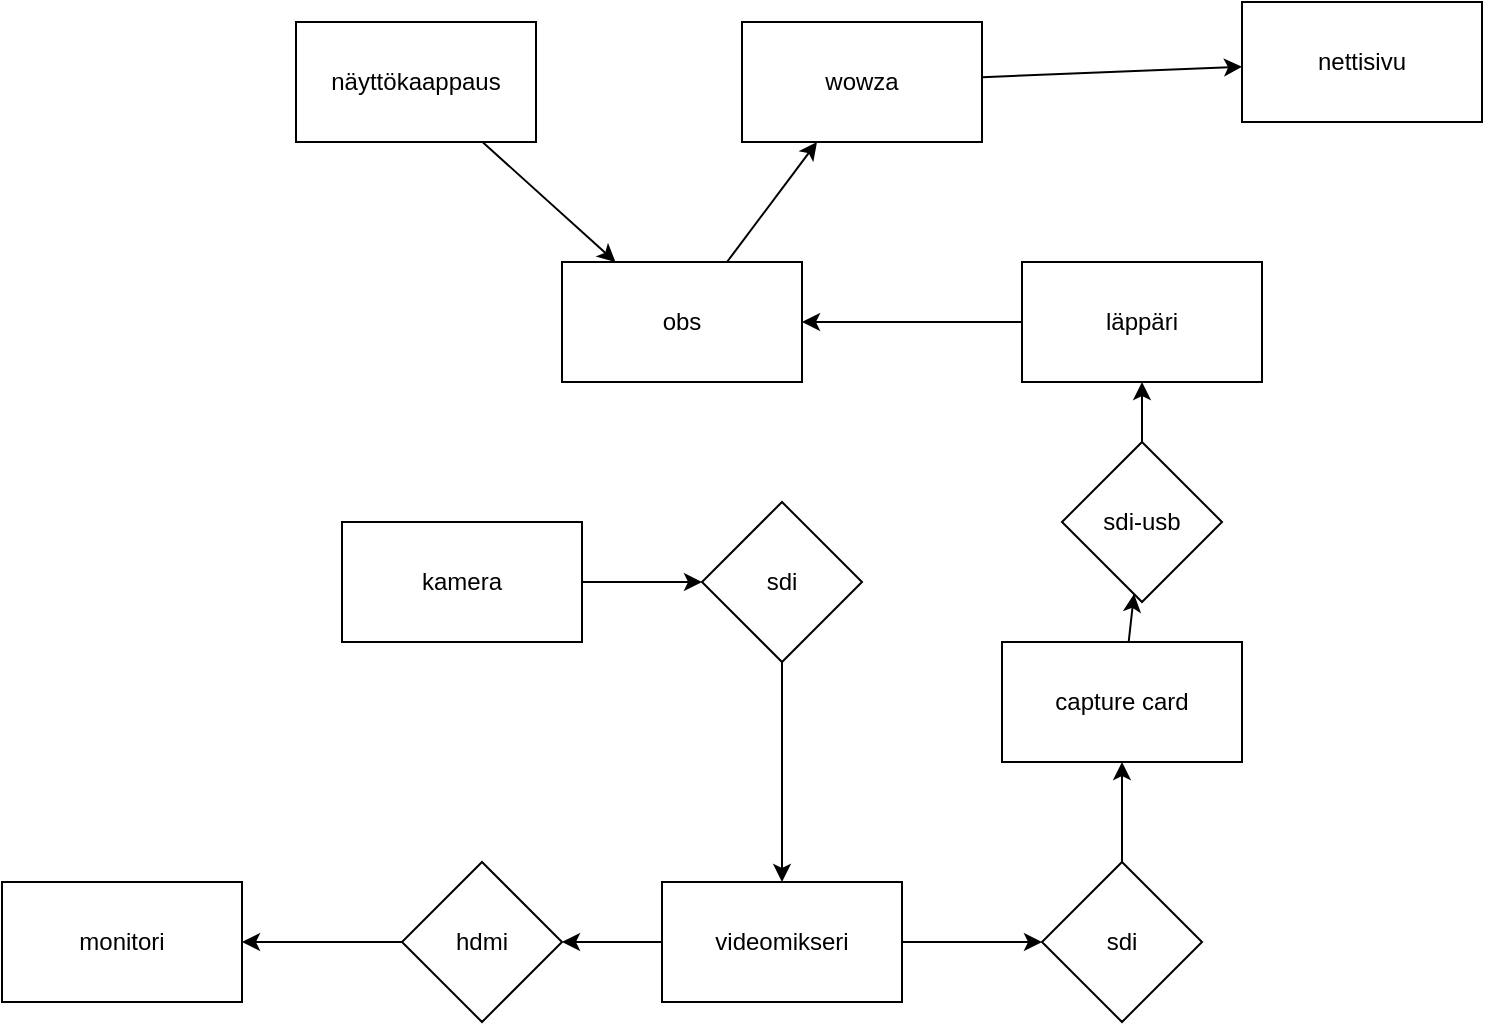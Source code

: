 <mxfile>
    <diagram id="zNbbw-xFQsBl9Di8VwZP" name="Page-1">
        <mxGraphModel dx="2256" dy="914" grid="1" gridSize="10" guides="1" tooltips="1" connect="1" arrows="1" fold="1" page="1" pageScale="1" pageWidth="827" pageHeight="1169" math="0" shadow="0">
            <root>
                <mxCell id="0"/>
                <mxCell id="1" parent="0"/>
                <mxCell id="12" style="edgeStyle=none;html=1;" edge="1" parent="1" source="2" target="3">
                    <mxGeometry relative="1" as="geometry"/>
                </mxCell>
                <mxCell id="2" value="läppäri&lt;br&gt;" style="rounded=0;whiteSpace=wrap;html=1;" vertex="1" parent="1">
                    <mxGeometry x="-50" y="230" width="120" height="60" as="geometry"/>
                </mxCell>
                <mxCell id="16" style="edgeStyle=none;html=1;" edge="1" parent="1" source="3" target="14">
                    <mxGeometry relative="1" as="geometry"/>
                </mxCell>
                <mxCell id="3" value="obs" style="rounded=0;whiteSpace=wrap;html=1;" vertex="1" parent="1">
                    <mxGeometry x="-280" y="230" width="120" height="60" as="geometry"/>
                </mxCell>
                <mxCell id="13" style="edgeStyle=none;html=1;" edge="1" parent="1" source="4" target="3">
                    <mxGeometry relative="1" as="geometry"/>
                </mxCell>
                <mxCell id="4" value="näyttökaappaus" style="rounded=0;whiteSpace=wrap;html=1;" vertex="1" parent="1">
                    <mxGeometry x="-413" y="110" width="120" height="60" as="geometry"/>
                </mxCell>
                <mxCell id="22" style="edgeStyle=none;html=1;" edge="1" parent="1" source="5" target="11">
                    <mxGeometry relative="1" as="geometry"/>
                </mxCell>
                <mxCell id="5" value="capture card" style="rounded=0;whiteSpace=wrap;html=1;" vertex="1" parent="1">
                    <mxGeometry x="-60" y="420" width="120" height="60" as="geometry"/>
                </mxCell>
                <mxCell id="20" style="edgeStyle=none;html=1;" edge="1" parent="1" source="6" target="10">
                    <mxGeometry relative="1" as="geometry"/>
                </mxCell>
                <mxCell id="26" style="edgeStyle=none;html=1;" edge="1" parent="1" source="6" target="24">
                    <mxGeometry relative="1" as="geometry">
                        <mxPoint x="-260" y="570" as="targetPoint"/>
                    </mxGeometry>
                </mxCell>
                <mxCell id="6" value="videomikseri" style="rounded=0;whiteSpace=wrap;html=1;" vertex="1" parent="1">
                    <mxGeometry x="-230" y="540" width="120" height="60" as="geometry"/>
                </mxCell>
                <mxCell id="18" style="edgeStyle=none;html=1;" edge="1" parent="1" source="7" target="9">
                    <mxGeometry relative="1" as="geometry"/>
                </mxCell>
                <mxCell id="7" value="kamera" style="rounded=0;whiteSpace=wrap;html=1;" vertex="1" parent="1">
                    <mxGeometry x="-390" y="360" width="120" height="60" as="geometry"/>
                </mxCell>
                <mxCell id="19" style="edgeStyle=none;html=1;" edge="1" parent="1" source="9" target="6">
                    <mxGeometry relative="1" as="geometry"/>
                </mxCell>
                <mxCell id="9" value="sdi&lt;span style=&quot;color: rgba(0, 0, 0, 0); font-family: monospace; font-size: 0px; text-align: start;&quot;&gt;%3CmxGraphModel%3E%3Croot%3E%3CmxCell%20id%3D%220%22%2F%3E%3CmxCell%20id%3D%221%22%20parent%3D%220%22%2F%3E%3CmxCell%20id%3D%222%22%20value%3D%22kamera%22%20style%3D%22rounded%3D0%3BwhiteSpace%3Dwrap%3Bhtml%3D1%3B%22%20vertex%3D%221%22%20parent%3D%221%22%3E%3CmxGeometry%20x%3D%22-260%22%20y%3D%22330%22%20width%3D%22120%22%20height%3D%2260%22%20as%3D%22geometry%22%2F%3E%3C%2FmxCell%3E%3C%2Froot%3E%3C%2FmxGraphModel%3E&lt;/span&gt;" style="rhombus;whiteSpace=wrap;html=1;" vertex="1" parent="1">
                    <mxGeometry x="-210" y="350" width="80" height="80" as="geometry"/>
                </mxCell>
                <mxCell id="21" style="edgeStyle=none;html=1;" edge="1" parent="1" source="10" target="5">
                    <mxGeometry relative="1" as="geometry"/>
                </mxCell>
                <mxCell id="10" value="sdi&lt;span style=&quot;color: rgba(0, 0, 0, 0); font-family: monospace; font-size: 0px; text-align: start;&quot;&gt;%3CmxGraphModel%3E%3Croot%3E%3CmxCell%20id%3D%220%22%2F%3E%3CmxCell%20id%3D%221%22%20parent%3D%220%22%2F%3E%3CmxCell%20id%3D%222%22%20value%3D%22kamera%22%20style%3D%22rounded%3D0%3BwhiteSpace%3Dwrap%3Bhtml%3D1%3B%22%20vertex%3D%221%22%20parent%3D%221%22%3E%3CmxGeometry%20x%3D%22-260%22%20y%3D%22330%22%20width%3D%22120%22%20height%3D%2260%22%20as%3D%22geometry%22%2F%3E%3C%2FmxCell%3E%3C%2Froot%3E%3C%2FmxGraphModel%3E&lt;/span&gt;" style="rhombus;whiteSpace=wrap;html=1;" vertex="1" parent="1">
                    <mxGeometry x="-40" y="530" width="80" height="80" as="geometry"/>
                </mxCell>
                <mxCell id="23" style="edgeStyle=none;html=1;" edge="1" parent="1" source="11" target="2">
                    <mxGeometry relative="1" as="geometry"/>
                </mxCell>
                <mxCell id="11" value="sdi-usb" style="rhombus;whiteSpace=wrap;html=1;" vertex="1" parent="1">
                    <mxGeometry x="-30" y="320" width="80" height="80" as="geometry"/>
                </mxCell>
                <mxCell id="17" style="edgeStyle=none;html=1;" edge="1" parent="1" source="14" target="15">
                    <mxGeometry relative="1" as="geometry"/>
                </mxCell>
                <mxCell id="14" value="wowza" style="rounded=0;whiteSpace=wrap;html=1;" vertex="1" parent="1">
                    <mxGeometry x="-190" y="110" width="120" height="60" as="geometry"/>
                </mxCell>
                <mxCell id="15" value="nettisivu" style="rounded=0;whiteSpace=wrap;html=1;" vertex="1" parent="1">
                    <mxGeometry x="60" y="100" width="120" height="60" as="geometry"/>
                </mxCell>
                <mxCell id="27" style="edgeStyle=none;html=1;" edge="1" parent="1" source="24" target="25">
                    <mxGeometry relative="1" as="geometry"/>
                </mxCell>
                <mxCell id="24" value="hdmi" style="rhombus;whiteSpace=wrap;html=1;" vertex="1" parent="1">
                    <mxGeometry x="-360" y="530" width="80" height="80" as="geometry"/>
                </mxCell>
                <mxCell id="25" value="monitori" style="rounded=0;whiteSpace=wrap;html=1;" vertex="1" parent="1">
                    <mxGeometry x="-560" y="540" width="120" height="60" as="geometry"/>
                </mxCell>
            </root>
        </mxGraphModel>
    </diagram>
</mxfile>